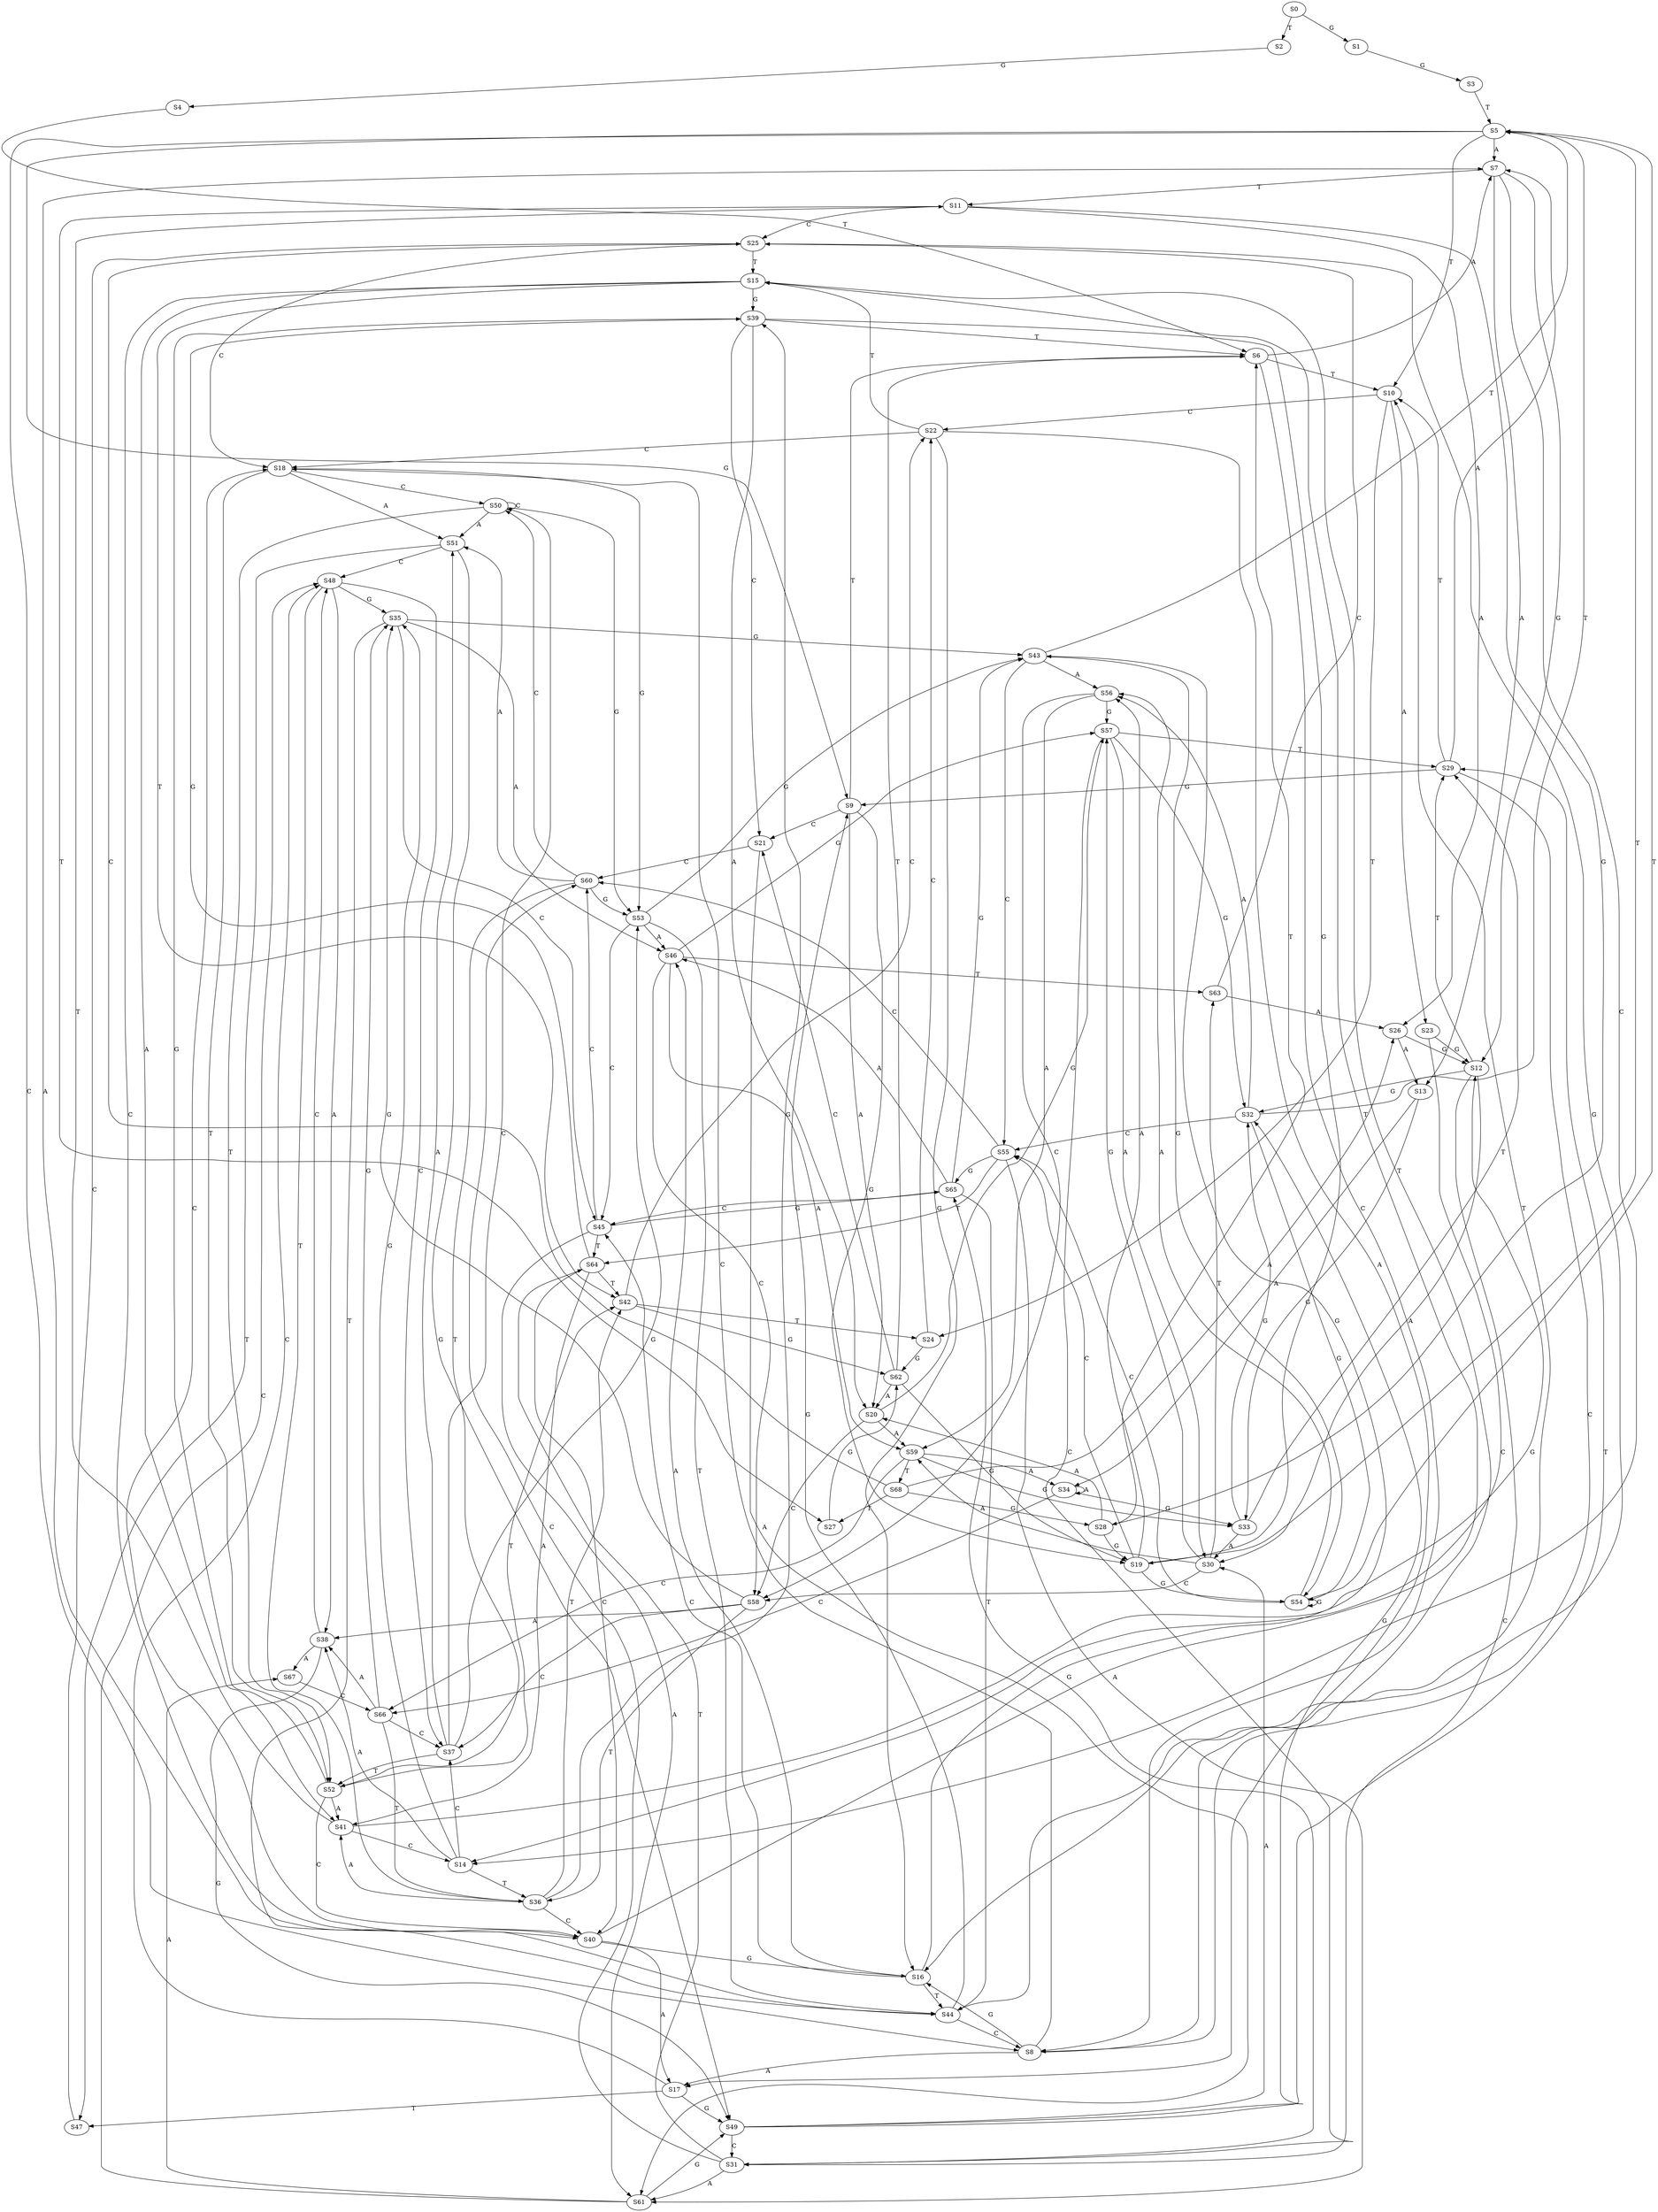 strict digraph  {
	S0 -> S1 [ label = G ];
	S0 -> S2 [ label = T ];
	S1 -> S3 [ label = G ];
	S2 -> S4 [ label = G ];
	S3 -> S5 [ label = T ];
	S4 -> S6 [ label = T ];
	S5 -> S7 [ label = A ];
	S5 -> S8 [ label = C ];
	S5 -> S9 [ label = G ];
	S5 -> S10 [ label = T ];
	S6 -> S8 [ label = C ];
	S6 -> S10 [ label = T ];
	S6 -> S7 [ label = A ];
	S7 -> S11 [ label = T ];
	S7 -> S12 [ label = G ];
	S7 -> S13 [ label = A ];
	S7 -> S14 [ label = C ];
	S8 -> S15 [ label = T ];
	S8 -> S16 [ label = G ];
	S8 -> S17 [ label = A ];
	S8 -> S18 [ label = C ];
	S9 -> S6 [ label = T ];
	S9 -> S19 [ label = G ];
	S9 -> S20 [ label = A ];
	S9 -> S21 [ label = C ];
	S10 -> S22 [ label = C ];
	S10 -> S23 [ label = A ];
	S10 -> S24 [ label = T ];
	S11 -> S25 [ label = C ];
	S11 -> S26 [ label = A ];
	S11 -> S27 [ label = T ];
	S11 -> S28 [ label = G ];
	S12 -> S29 [ label = T ];
	S12 -> S30 [ label = A ];
	S12 -> S31 [ label = C ];
	S12 -> S32 [ label = G ];
	S13 -> S33 [ label = G ];
	S13 -> S34 [ label = A ];
	S14 -> S35 [ label = G ];
	S14 -> S36 [ label = T ];
	S14 -> S37 [ label = C ];
	S14 -> S38 [ label = A ];
	S15 -> S39 [ label = G ];
	S15 -> S40 [ label = C ];
	S15 -> S41 [ label = A ];
	S15 -> S42 [ label = T ];
	S16 -> S43 [ label = G ];
	S16 -> S44 [ label = T ];
	S16 -> S45 [ label = C ];
	S16 -> S46 [ label = A ];
	S17 -> S47 [ label = T ];
	S17 -> S48 [ label = C ];
	S17 -> S49 [ label = G ];
	S18 -> S50 [ label = C ];
	S18 -> S51 [ label = A ];
	S18 -> S52 [ label = T ];
	S18 -> S53 [ label = G ];
	S19 -> S54 [ label = G ];
	S19 -> S55 [ label = C ];
	S19 -> S56 [ label = A ];
	S19 -> S5 [ label = T ];
	S20 -> S57 [ label = G ];
	S20 -> S58 [ label = C ];
	S20 -> S59 [ label = A ];
	S21 -> S60 [ label = C ];
	S21 -> S61 [ label = A ];
	S22 -> S17 [ label = A ];
	S22 -> S18 [ label = C ];
	S22 -> S15 [ label = T ];
	S22 -> S16 [ label = G ];
	S23 -> S14 [ label = C ];
	S23 -> S12 [ label = G ];
	S24 -> S62 [ label = G ];
	S24 -> S22 [ label = C ];
	S25 -> S18 [ label = C ];
	S25 -> S16 [ label = G ];
	S25 -> S15 [ label = T ];
	S26 -> S12 [ label = G ];
	S26 -> S13 [ label = A ];
	S27 -> S62 [ label = G ];
	S28 -> S19 [ label = G ];
	S28 -> S20 [ label = A ];
	S28 -> S6 [ label = T ];
	S29 -> S7 [ label = A ];
	S29 -> S8 [ label = C ];
	S29 -> S9 [ label = G ];
	S29 -> S10 [ label = T ];
	S30 -> S59 [ label = A ];
	S30 -> S58 [ label = C ];
	S30 -> S63 [ label = T ];
	S30 -> S57 [ label = G ];
	S31 -> S60 [ label = C ];
	S31 -> S61 [ label = A ];
	S31 -> S64 [ label = T ];
	S31 -> S65 [ label = G ];
	S32 -> S56 [ label = A ];
	S32 -> S54 [ label = G ];
	S32 -> S5 [ label = T ];
	S32 -> S55 [ label = C ];
	S33 -> S29 [ label = T ];
	S33 -> S30 [ label = A ];
	S33 -> S32 [ label = G ];
	S34 -> S33 [ label = G ];
	S34 -> S66 [ label = C ];
	S34 -> S34 [ label = A ];
	S35 -> S43 [ label = G ];
	S35 -> S46 [ label = A ];
	S35 -> S44 [ label = T ];
	S35 -> S45 [ label = C ];
	S36 -> S41 [ label = A ];
	S36 -> S40 [ label = C ];
	S36 -> S42 [ label = T ];
	S36 -> S39 [ label = G ];
	S37 -> S50 [ label = C ];
	S37 -> S51 [ label = A ];
	S37 -> S52 [ label = T ];
	S37 -> S53 [ label = G ];
	S38 -> S49 [ label = G ];
	S38 -> S48 [ label = C ];
	S38 -> S67 [ label = A ];
	S39 -> S20 [ label = A ];
	S39 -> S21 [ label = C ];
	S39 -> S19 [ label = G ];
	S39 -> S6 [ label = T ];
	S40 -> S15 [ label = T ];
	S40 -> S16 [ label = G ];
	S40 -> S18 [ label = C ];
	S40 -> S17 [ label = A ];
	S41 -> S12 [ label = G ];
	S41 -> S11 [ label = T ];
	S41 -> S14 [ label = C ];
	S42 -> S22 [ label = C ];
	S42 -> S24 [ label = T ];
	S42 -> S62 [ label = G ];
	S43 -> S56 [ label = A ];
	S43 -> S54 [ label = G ];
	S43 -> S55 [ label = C ];
	S43 -> S5 [ label = T ];
	S44 -> S8 [ label = C ];
	S44 -> S7 [ label = A ];
	S44 -> S9 [ label = G ];
	S44 -> S10 [ label = T ];
	S45 -> S65 [ label = G ];
	S45 -> S64 [ label = T ];
	S45 -> S60 [ label = C ];
	S45 -> S61 [ label = A ];
	S46 -> S59 [ label = A ];
	S46 -> S58 [ label = C ];
	S46 -> S57 [ label = G ];
	S46 -> S63 [ label = T ];
	S47 -> S25 [ label = C ];
	S48 -> S36 [ label = T ];
	S48 -> S37 [ label = C ];
	S48 -> S38 [ label = A ];
	S48 -> S35 [ label = G ];
	S49 -> S32 [ label = G ];
	S49 -> S29 [ label = T ];
	S49 -> S30 [ label = A ];
	S49 -> S31 [ label = C ];
	S50 -> S53 [ label = G ];
	S50 -> S50 [ label = C ];
	S50 -> S51 [ label = A ];
	S50 -> S52 [ label = T ];
	S51 -> S49 [ label = G ];
	S51 -> S47 [ label = T ];
	S51 -> S48 [ label = C ];
	S52 -> S39 [ label = G ];
	S52 -> S41 [ label = A ];
	S52 -> S40 [ label = C ];
	S52 -> S42 [ label = T ];
	S53 -> S46 [ label = A ];
	S53 -> S43 [ label = G ];
	S53 -> S44 [ label = T ];
	S53 -> S45 [ label = C ];
	S54 -> S5 [ label = T ];
	S54 -> S55 [ label = C ];
	S54 -> S54 [ label = G ];
	S54 -> S56 [ label = A ];
	S55 -> S64 [ label = T ];
	S55 -> S60 [ label = C ];
	S55 -> S61 [ label = A ];
	S55 -> S65 [ label = G ];
	S56 -> S59 [ label = A ];
	S56 -> S57 [ label = G ];
	S56 -> S58 [ label = C ];
	S57 -> S29 [ label = T ];
	S57 -> S32 [ label = G ];
	S57 -> S30 [ label = A ];
	S57 -> S31 [ label = C ];
	S58 -> S36 [ label = T ];
	S58 -> S35 [ label = G ];
	S58 -> S37 [ label = C ];
	S58 -> S38 [ label = A ];
	S59 -> S68 [ label = T ];
	S59 -> S66 [ label = C ];
	S59 -> S34 [ label = A ];
	S59 -> S33 [ label = G ];
	S60 -> S53 [ label = G ];
	S60 -> S51 [ label = A ];
	S60 -> S52 [ label = T ];
	S60 -> S50 [ label = C ];
	S61 -> S49 [ label = G ];
	S61 -> S48 [ label = C ];
	S61 -> S67 [ label = A ];
	S62 -> S19 [ label = G ];
	S62 -> S21 [ label = C ];
	S62 -> S6 [ label = T ];
	S62 -> S20 [ label = A ];
	S63 -> S26 [ label = A ];
	S63 -> S25 [ label = C ];
	S64 -> S41 [ label = A ];
	S64 -> S40 [ label = C ];
	S64 -> S42 [ label = T ];
	S64 -> S39 [ label = G ];
	S65 -> S43 [ label = G ];
	S65 -> S45 [ label = C ];
	S65 -> S44 [ label = T ];
	S65 -> S46 [ label = A ];
	S66 -> S38 [ label = A ];
	S66 -> S37 [ label = C ];
	S66 -> S35 [ label = G ];
	S66 -> S36 [ label = T ];
	S67 -> S66 [ label = C ];
	S68 -> S26 [ label = A ];
	S68 -> S25 [ label = C ];
	S68 -> S28 [ label = G ];
	S68 -> S27 [ label = T ];
}
